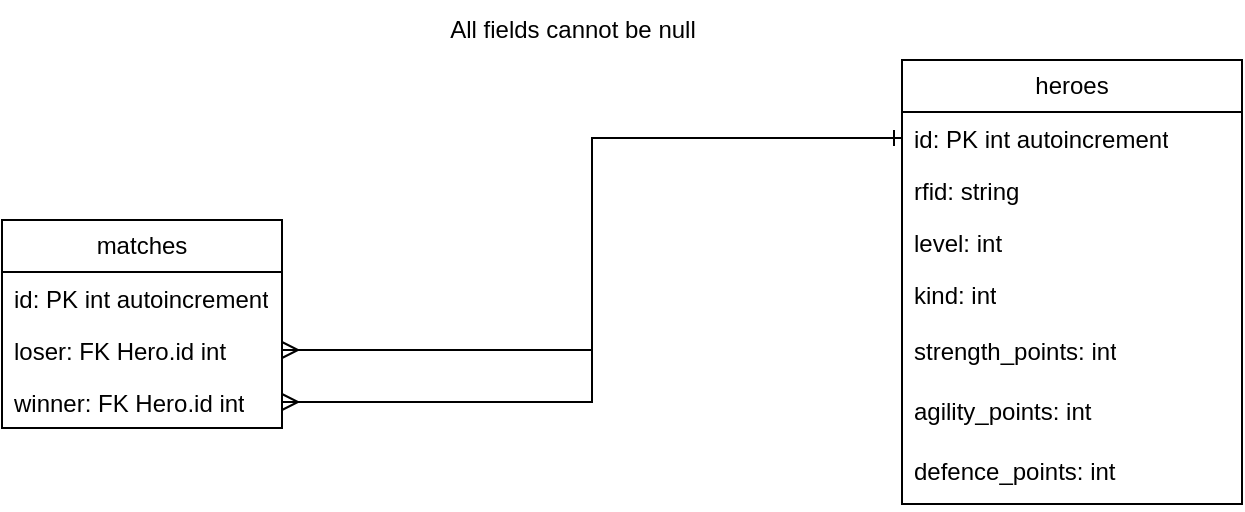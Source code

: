 <mxfile version="24.5.1" type="github">
  <diagram name="Page-1" id="KHrImEqLPcsm_H-5x5vN">
    <mxGraphModel dx="2314" dy="1144" grid="1" gridSize="10" guides="1" tooltips="1" connect="1" arrows="1" fold="1" page="1" pageScale="1" pageWidth="850" pageHeight="1100" math="0" shadow="0">
      <root>
        <mxCell id="0" />
        <mxCell id="1" parent="0" />
        <mxCell id="lenJ75iFbpeYUpynQRpF-6" value="heroes" style="swimlane;fontStyle=0;childLayout=stackLayout;horizontal=1;startSize=26;fillColor=none;horizontalStack=0;resizeParent=1;resizeParentMax=0;resizeLast=0;collapsible=1;marginBottom=0;whiteSpace=wrap;html=1;" parent="1" vertex="1">
          <mxGeometry x="560" y="240" width="170" height="222" as="geometry" />
        </mxCell>
        <mxCell id="lenJ75iFbpeYUpynQRpF-7" value="id: PK int autoincrement" style="text;strokeColor=none;fillColor=none;align=left;verticalAlign=top;spacingLeft=4;spacingRight=4;overflow=hidden;rotatable=0;points=[[0,0.5],[1,0.5]];portConstraint=eastwest;whiteSpace=wrap;html=1;" parent="lenJ75iFbpeYUpynQRpF-6" vertex="1">
          <mxGeometry y="26" width="170" height="26" as="geometry" />
        </mxCell>
        <mxCell id="lenJ75iFbpeYUpynQRpF-8" value="rfid: string" style="text;strokeColor=none;fillColor=none;align=left;verticalAlign=top;spacingLeft=4;spacingRight=4;overflow=hidden;rotatable=0;points=[[0,0.5],[1,0.5]];portConstraint=eastwest;whiteSpace=wrap;html=1;" parent="lenJ75iFbpeYUpynQRpF-6" vertex="1">
          <mxGeometry y="52" width="170" height="26" as="geometry" />
        </mxCell>
        <mxCell id="lenJ75iFbpeYUpynQRpF-9" value="level: int" style="text;strokeColor=none;fillColor=none;align=left;verticalAlign=top;spacingLeft=4;spacingRight=4;overflow=hidden;rotatable=0;points=[[0,0.5],[1,0.5]];portConstraint=eastwest;whiteSpace=wrap;html=1;" parent="lenJ75iFbpeYUpynQRpF-6" vertex="1">
          <mxGeometry y="78" width="170" height="26" as="geometry" />
        </mxCell>
        <mxCell id="lenJ75iFbpeYUpynQRpF-10" value="kind: int" style="text;strokeColor=none;fillColor=none;align=left;verticalAlign=top;spacingLeft=4;spacingRight=4;overflow=hidden;rotatable=0;points=[[0,0.5],[1,0.5]];portConstraint=eastwest;whiteSpace=wrap;html=1;" parent="lenJ75iFbpeYUpynQRpF-6" vertex="1">
          <mxGeometry y="104" width="170" height="28" as="geometry" />
        </mxCell>
        <mxCell id="lenJ75iFbpeYUpynQRpF-11" value="strength_points: int" style="text;strokeColor=none;fillColor=none;align=left;verticalAlign=top;spacingLeft=4;spacingRight=4;overflow=hidden;rotatable=0;points=[[0,0.5],[1,0.5]];portConstraint=eastwest;whiteSpace=wrap;html=1;" parent="lenJ75iFbpeYUpynQRpF-6" vertex="1">
          <mxGeometry y="132" width="170" height="30" as="geometry" />
        </mxCell>
        <mxCell id="lenJ75iFbpeYUpynQRpF-12" value="agility_points: int" style="text;strokeColor=none;fillColor=none;align=left;verticalAlign=top;spacingLeft=4;spacingRight=4;overflow=hidden;rotatable=0;points=[[0,0.5],[1,0.5]];portConstraint=eastwest;whiteSpace=wrap;html=1;" parent="lenJ75iFbpeYUpynQRpF-6" vertex="1">
          <mxGeometry y="162" width="170" height="30" as="geometry" />
        </mxCell>
        <mxCell id="lenJ75iFbpeYUpynQRpF-13" value="defence_points: int" style="text;strokeColor=none;fillColor=none;align=left;verticalAlign=top;spacingLeft=4;spacingRight=4;overflow=hidden;rotatable=0;points=[[0,0.5],[1,0.5]];portConstraint=eastwest;whiteSpace=wrap;html=1;" parent="lenJ75iFbpeYUpynQRpF-6" vertex="1">
          <mxGeometry y="192" width="170" height="30" as="geometry" />
        </mxCell>
        <mxCell id="lenJ75iFbpeYUpynQRpF-14" value="matches" style="swimlane;fontStyle=0;childLayout=stackLayout;horizontal=1;startSize=26;fillColor=none;horizontalStack=0;resizeParent=1;resizeParentMax=0;resizeLast=0;collapsible=1;marginBottom=0;whiteSpace=wrap;html=1;" parent="1" vertex="1">
          <mxGeometry x="110" y="320" width="140" height="104" as="geometry" />
        </mxCell>
        <mxCell id="lenJ75iFbpeYUpynQRpF-15" value="id: PK int autoincrement" style="text;strokeColor=none;fillColor=none;align=left;verticalAlign=top;spacingLeft=4;spacingRight=4;overflow=hidden;rotatable=0;points=[[0,0.5],[1,0.5]];portConstraint=eastwest;whiteSpace=wrap;html=1;" parent="lenJ75iFbpeYUpynQRpF-14" vertex="1">
          <mxGeometry y="26" width="140" height="26" as="geometry" />
        </mxCell>
        <mxCell id="lenJ75iFbpeYUpynQRpF-16" value="loser: FK Hero.id int" style="text;strokeColor=none;fillColor=none;align=left;verticalAlign=top;spacingLeft=4;spacingRight=4;overflow=hidden;rotatable=0;points=[[0,0.5],[1,0.5]];portConstraint=eastwest;whiteSpace=wrap;html=1;" parent="lenJ75iFbpeYUpynQRpF-14" vertex="1">
          <mxGeometry y="52" width="140" height="26" as="geometry" />
        </mxCell>
        <mxCell id="lenJ75iFbpeYUpynQRpF-17" value="winner: FK Hero.id int" style="text;strokeColor=none;fillColor=none;align=left;verticalAlign=top;spacingLeft=4;spacingRight=4;overflow=hidden;rotatable=0;points=[[0,0.5],[1,0.5]];portConstraint=eastwest;whiteSpace=wrap;html=1;" parent="lenJ75iFbpeYUpynQRpF-14" vertex="1">
          <mxGeometry y="78" width="140" height="26" as="geometry" />
        </mxCell>
        <mxCell id="lenJ75iFbpeYUpynQRpF-18" style="edgeStyle=orthogonalEdgeStyle;rounded=0;orthogonalLoop=1;jettySize=auto;html=1;exitX=1;exitY=0.5;exitDx=0;exitDy=0;entryX=0;entryY=0.5;entryDx=0;entryDy=0;startArrow=ERmany;startFill=0;endArrow=ERone;endFill=0;" parent="1" source="lenJ75iFbpeYUpynQRpF-17" target="lenJ75iFbpeYUpynQRpF-7" edge="1">
          <mxGeometry relative="1" as="geometry">
            <mxPoint x="270" y="321" as="sourcePoint" />
            <mxPoint x="520" y="279" as="targetPoint" />
          </mxGeometry>
        </mxCell>
        <mxCell id="lenJ75iFbpeYUpynQRpF-19" style="edgeStyle=orthogonalEdgeStyle;rounded=0;orthogonalLoop=1;jettySize=auto;html=1;exitX=1;exitY=0.5;exitDx=0;exitDy=0;entryX=0;entryY=0.5;entryDx=0;entryDy=0;startArrow=ERmany;startFill=0;endArrow=ERone;endFill=0;" parent="1" source="lenJ75iFbpeYUpynQRpF-16" target="lenJ75iFbpeYUpynQRpF-7" edge="1">
          <mxGeometry relative="1" as="geometry">
            <mxPoint x="280" y="331" as="sourcePoint" />
            <mxPoint x="530" y="289" as="targetPoint" />
          </mxGeometry>
        </mxCell>
        <mxCell id="lenJ75iFbpeYUpynQRpF-21" value="All fields cannot be null" style="text;html=1;align=center;verticalAlign=middle;resizable=0;points=[];autosize=1;strokeColor=none;fillColor=none;" parent="1" vertex="1">
          <mxGeometry x="320" y="210" width="150" height="30" as="geometry" />
        </mxCell>
      </root>
    </mxGraphModel>
  </diagram>
</mxfile>
